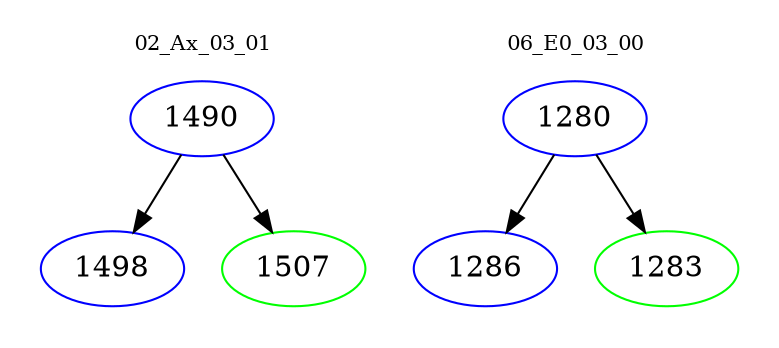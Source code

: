 digraph{
subgraph cluster_0 {
color = white
label = "02_Ax_03_01";
fontsize=10;
T0_1490 [label="1490", color="blue"]
T0_1490 -> T0_1498 [color="black"]
T0_1498 [label="1498", color="blue"]
T0_1490 -> T0_1507 [color="black"]
T0_1507 [label="1507", color="green"]
}
subgraph cluster_1 {
color = white
label = "06_E0_03_00";
fontsize=10;
T1_1280 [label="1280", color="blue"]
T1_1280 -> T1_1286 [color="black"]
T1_1286 [label="1286", color="blue"]
T1_1280 -> T1_1283 [color="black"]
T1_1283 [label="1283", color="green"]
}
}
